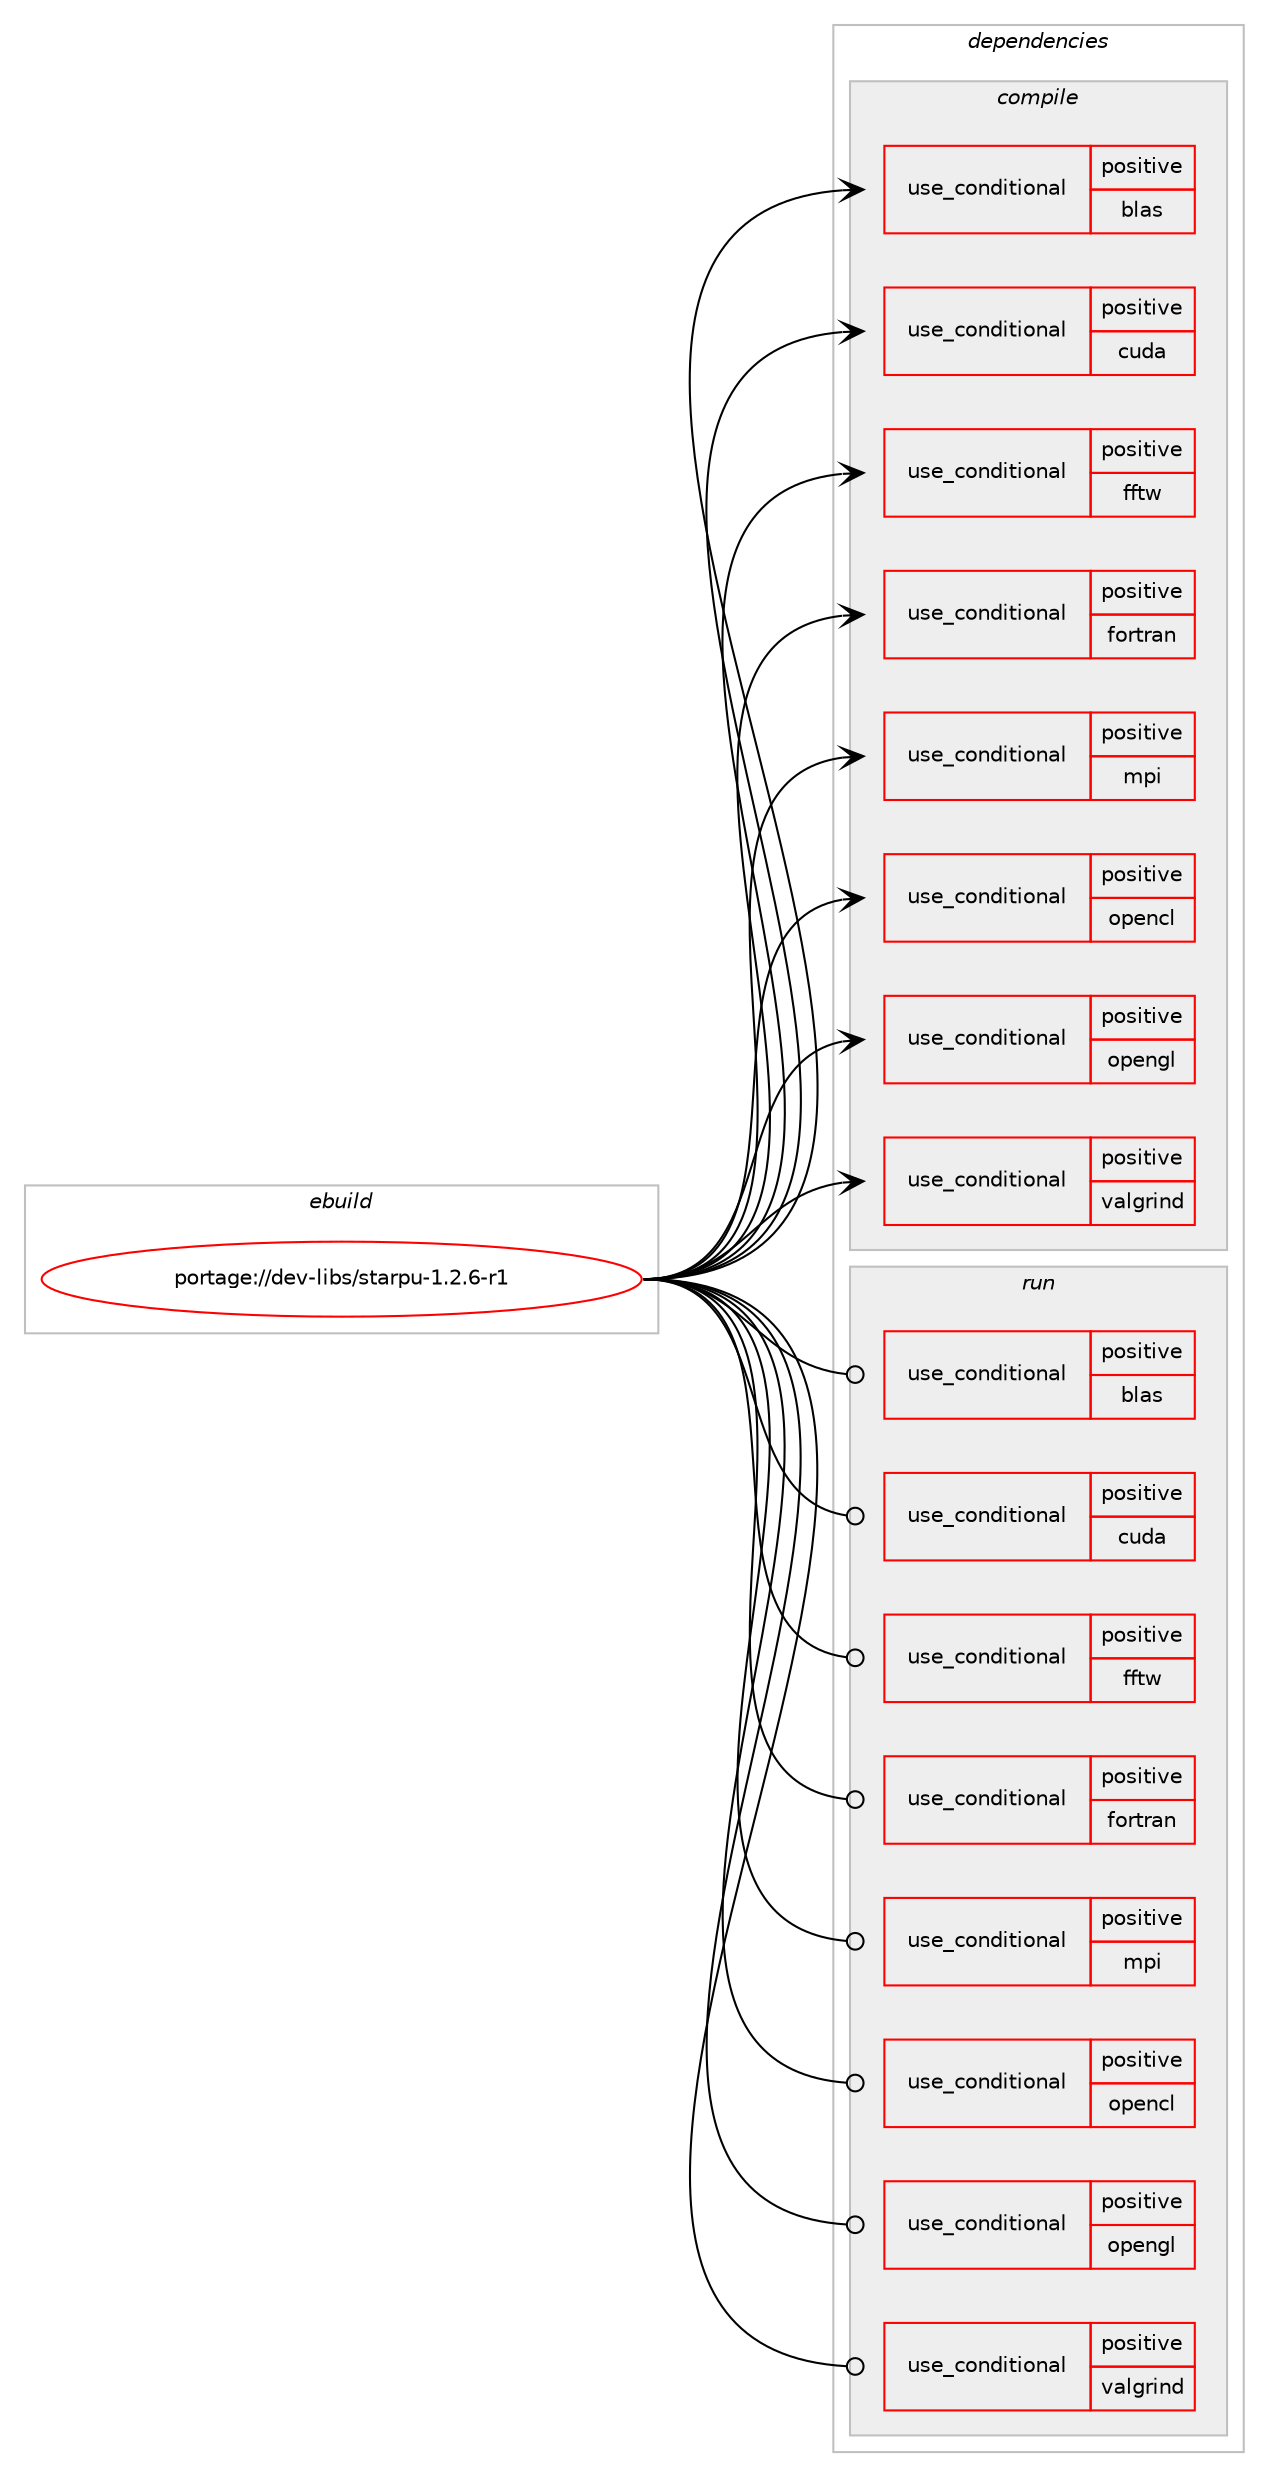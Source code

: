 digraph prolog {

# *************
# Graph options
# *************

newrank=true;
concentrate=true;
compound=true;
graph [rankdir=LR,fontname=Helvetica,fontsize=10,ranksep=1.5];#, ranksep=2.5, nodesep=0.2];
edge  [arrowhead=vee];
node  [fontname=Helvetica,fontsize=10];

# **********
# The ebuild
# **********

subgraph cluster_leftcol {
color=gray;
rank=same;
label=<<i>ebuild</i>>;
id [label="portage://dev-libs/starpu-1.2.6-r1", color=red, width=4, href="../dev-libs/starpu-1.2.6-r1.svg"];
}

# ****************
# The dependencies
# ****************

subgraph cluster_midcol {
color=gray;
label=<<i>dependencies</i>>;
subgraph cluster_compile {
fillcolor="#eeeeee";
style=filled;
label=<<i>compile</i>>;
subgraph cond27363 {
dependency57702 [label=<<TABLE BORDER="0" CELLBORDER="1" CELLSPACING="0" CELLPADDING="4"><TR><TD ROWSPAN="3" CELLPADDING="10">use_conditional</TD></TR><TR><TD>positive</TD></TR><TR><TD>blas</TD></TR></TABLE>>, shape=none, color=red];
# *** BEGIN UNKNOWN DEPENDENCY TYPE (TODO) ***
# dependency57702 -> package_dependency(portage://dev-libs/starpu-1.2.6-r1,install,no,virtual,blas,none,[,,],[],[])
# *** END UNKNOWN DEPENDENCY TYPE (TODO) ***

}
id:e -> dependency57702:w [weight=20,style="solid",arrowhead="vee"];
subgraph cond27364 {
dependency57703 [label=<<TABLE BORDER="0" CELLBORDER="1" CELLSPACING="0" CELLPADDING="4"><TR><TD ROWSPAN="3" CELLPADDING="10">use_conditional</TD></TR><TR><TD>positive</TD></TR><TR><TD>cuda</TD></TR></TABLE>>, shape=none, color=red];
# *** BEGIN UNKNOWN DEPENDENCY TYPE (TODO) ***
# dependency57703 -> package_dependency(portage://dev-libs/starpu-1.2.6-r1,install,no,dev-util,nvidia-cuda-toolkit,none,[,,],[],[])
# *** END UNKNOWN DEPENDENCY TYPE (TODO) ***

# *** BEGIN UNKNOWN DEPENDENCY TYPE (TODO) ***
# dependency57703 -> package_dependency(portage://dev-libs/starpu-1.2.6-r1,install,no,x11-drivers,nvidia-drivers,none,[,,],[],[])
# *** END UNKNOWN DEPENDENCY TYPE (TODO) ***

}
id:e -> dependency57703:w [weight=20,style="solid",arrowhead="vee"];
subgraph cond27365 {
dependency57704 [label=<<TABLE BORDER="0" CELLBORDER="1" CELLSPACING="0" CELLPADDING="4"><TR><TD ROWSPAN="3" CELLPADDING="10">use_conditional</TD></TR><TR><TD>positive</TD></TR><TR><TD>fftw</TD></TR></TABLE>>, shape=none, color=red];
# *** BEGIN UNKNOWN DEPENDENCY TYPE (TODO) ***
# dependency57704 -> package_dependency(portage://dev-libs/starpu-1.2.6-r1,install,no,sci-libs,fftw,none,[,,],[slot(3.0),equal],[])
# *** END UNKNOWN DEPENDENCY TYPE (TODO) ***

}
id:e -> dependency57704:w [weight=20,style="solid",arrowhead="vee"];
subgraph cond27366 {
dependency57705 [label=<<TABLE BORDER="0" CELLBORDER="1" CELLSPACING="0" CELLPADDING="4"><TR><TD ROWSPAN="3" CELLPADDING="10">use_conditional</TD></TR><TR><TD>positive</TD></TR><TR><TD>fortran</TD></TR></TABLE>>, shape=none, color=red];
# *** BEGIN UNKNOWN DEPENDENCY TYPE (TODO) ***
# dependency57705 -> package_dependency(portage://dev-libs/starpu-1.2.6-r1,install,no,virtual,fortran,none,[,,],[],[])
# *** END UNKNOWN DEPENDENCY TYPE (TODO) ***

}
id:e -> dependency57705:w [weight=20,style="solid",arrowhead="vee"];
subgraph cond27367 {
dependency57706 [label=<<TABLE BORDER="0" CELLBORDER="1" CELLSPACING="0" CELLPADDING="4"><TR><TD ROWSPAN="3" CELLPADDING="10">use_conditional</TD></TR><TR><TD>positive</TD></TR><TR><TD>mpi</TD></TR></TABLE>>, shape=none, color=red];
# *** BEGIN UNKNOWN DEPENDENCY TYPE (TODO) ***
# dependency57706 -> package_dependency(portage://dev-libs/starpu-1.2.6-r1,install,no,virtual,mpi,none,[,,],[],[])
# *** END UNKNOWN DEPENDENCY TYPE (TODO) ***

}
id:e -> dependency57706:w [weight=20,style="solid",arrowhead="vee"];
subgraph cond27368 {
dependency57707 [label=<<TABLE BORDER="0" CELLBORDER="1" CELLSPACING="0" CELLPADDING="4"><TR><TD ROWSPAN="3" CELLPADDING="10">use_conditional</TD></TR><TR><TD>positive</TD></TR><TR><TD>opencl</TD></TR></TABLE>>, shape=none, color=red];
# *** BEGIN UNKNOWN DEPENDENCY TYPE (TODO) ***
# dependency57707 -> package_dependency(portage://dev-libs/starpu-1.2.6-r1,install,no,virtual,opencl,none,[,,],[],[])
# *** END UNKNOWN DEPENDENCY TYPE (TODO) ***

}
id:e -> dependency57707:w [weight=20,style="solid",arrowhead="vee"];
subgraph cond27369 {
dependency57708 [label=<<TABLE BORDER="0" CELLBORDER="1" CELLSPACING="0" CELLPADDING="4"><TR><TD ROWSPAN="3" CELLPADDING="10">use_conditional</TD></TR><TR><TD>positive</TD></TR><TR><TD>opengl</TD></TR></TABLE>>, shape=none, color=red];
# *** BEGIN UNKNOWN DEPENDENCY TYPE (TODO) ***
# dependency57708 -> package_dependency(portage://dev-libs/starpu-1.2.6-r1,install,no,media-libs,freeglut,none,[,,],[slot(0),equal],[])
# *** END UNKNOWN DEPENDENCY TYPE (TODO) ***

}
id:e -> dependency57708:w [weight=20,style="solid",arrowhead="vee"];
subgraph cond27370 {
dependency57709 [label=<<TABLE BORDER="0" CELLBORDER="1" CELLSPACING="0" CELLPADDING="4"><TR><TD ROWSPAN="3" CELLPADDING="10">use_conditional</TD></TR><TR><TD>positive</TD></TR><TR><TD>valgrind</TD></TR></TABLE>>, shape=none, color=red];
# *** BEGIN UNKNOWN DEPENDENCY TYPE (TODO) ***
# dependency57709 -> package_dependency(portage://dev-libs/starpu-1.2.6-r1,install,no,dev-debug,valgrind,none,[,,],[],[])
# *** END UNKNOWN DEPENDENCY TYPE (TODO) ***

}
id:e -> dependency57709:w [weight=20,style="solid",arrowhead="vee"];
# *** BEGIN UNKNOWN DEPENDENCY TYPE (TODO) ***
# id -> package_dependency(portage://dev-libs/starpu-1.2.6-r1,install,no,sci-mathematics,glpk,none,[,,],[slot(0),equal],[])
# *** END UNKNOWN DEPENDENCY TYPE (TODO) ***

# *** BEGIN UNKNOWN DEPENDENCY TYPE (TODO) ***
# id -> package_dependency(portage://dev-libs/starpu-1.2.6-r1,install,no,sys-apps,hwloc,none,[,,],[slot(0),equal],[])
# *** END UNKNOWN DEPENDENCY TYPE (TODO) ***

}
subgraph cluster_compileandrun {
fillcolor="#eeeeee";
style=filled;
label=<<i>compile and run</i>>;
}
subgraph cluster_run {
fillcolor="#eeeeee";
style=filled;
label=<<i>run</i>>;
subgraph cond27371 {
dependency57710 [label=<<TABLE BORDER="0" CELLBORDER="1" CELLSPACING="0" CELLPADDING="4"><TR><TD ROWSPAN="3" CELLPADDING="10">use_conditional</TD></TR><TR><TD>positive</TD></TR><TR><TD>blas</TD></TR></TABLE>>, shape=none, color=red];
# *** BEGIN UNKNOWN DEPENDENCY TYPE (TODO) ***
# dependency57710 -> package_dependency(portage://dev-libs/starpu-1.2.6-r1,run,no,virtual,blas,none,[,,],[],[])
# *** END UNKNOWN DEPENDENCY TYPE (TODO) ***

}
id:e -> dependency57710:w [weight=20,style="solid",arrowhead="odot"];
subgraph cond27372 {
dependency57711 [label=<<TABLE BORDER="0" CELLBORDER="1" CELLSPACING="0" CELLPADDING="4"><TR><TD ROWSPAN="3" CELLPADDING="10">use_conditional</TD></TR><TR><TD>positive</TD></TR><TR><TD>cuda</TD></TR></TABLE>>, shape=none, color=red];
# *** BEGIN UNKNOWN DEPENDENCY TYPE (TODO) ***
# dependency57711 -> package_dependency(portage://dev-libs/starpu-1.2.6-r1,run,no,dev-util,nvidia-cuda-toolkit,none,[,,],[],[])
# *** END UNKNOWN DEPENDENCY TYPE (TODO) ***

# *** BEGIN UNKNOWN DEPENDENCY TYPE (TODO) ***
# dependency57711 -> package_dependency(portage://dev-libs/starpu-1.2.6-r1,run,no,x11-drivers,nvidia-drivers,none,[,,],[],[])
# *** END UNKNOWN DEPENDENCY TYPE (TODO) ***

}
id:e -> dependency57711:w [weight=20,style="solid",arrowhead="odot"];
subgraph cond27373 {
dependency57712 [label=<<TABLE BORDER="0" CELLBORDER="1" CELLSPACING="0" CELLPADDING="4"><TR><TD ROWSPAN="3" CELLPADDING="10">use_conditional</TD></TR><TR><TD>positive</TD></TR><TR><TD>fftw</TD></TR></TABLE>>, shape=none, color=red];
# *** BEGIN UNKNOWN DEPENDENCY TYPE (TODO) ***
# dependency57712 -> package_dependency(portage://dev-libs/starpu-1.2.6-r1,run,no,sci-libs,fftw,none,[,,],[slot(3.0),equal],[])
# *** END UNKNOWN DEPENDENCY TYPE (TODO) ***

}
id:e -> dependency57712:w [weight=20,style="solid",arrowhead="odot"];
subgraph cond27374 {
dependency57713 [label=<<TABLE BORDER="0" CELLBORDER="1" CELLSPACING="0" CELLPADDING="4"><TR><TD ROWSPAN="3" CELLPADDING="10">use_conditional</TD></TR><TR><TD>positive</TD></TR><TR><TD>fortran</TD></TR></TABLE>>, shape=none, color=red];
# *** BEGIN UNKNOWN DEPENDENCY TYPE (TODO) ***
# dependency57713 -> package_dependency(portage://dev-libs/starpu-1.2.6-r1,run,no,virtual,fortran,none,[,,],[],[])
# *** END UNKNOWN DEPENDENCY TYPE (TODO) ***

}
id:e -> dependency57713:w [weight=20,style="solid",arrowhead="odot"];
subgraph cond27375 {
dependency57714 [label=<<TABLE BORDER="0" CELLBORDER="1" CELLSPACING="0" CELLPADDING="4"><TR><TD ROWSPAN="3" CELLPADDING="10">use_conditional</TD></TR><TR><TD>positive</TD></TR><TR><TD>mpi</TD></TR></TABLE>>, shape=none, color=red];
# *** BEGIN UNKNOWN DEPENDENCY TYPE (TODO) ***
# dependency57714 -> package_dependency(portage://dev-libs/starpu-1.2.6-r1,run,no,virtual,mpi,none,[,,],[],[])
# *** END UNKNOWN DEPENDENCY TYPE (TODO) ***

}
id:e -> dependency57714:w [weight=20,style="solid",arrowhead="odot"];
subgraph cond27376 {
dependency57715 [label=<<TABLE BORDER="0" CELLBORDER="1" CELLSPACING="0" CELLPADDING="4"><TR><TD ROWSPAN="3" CELLPADDING="10">use_conditional</TD></TR><TR><TD>positive</TD></TR><TR><TD>opencl</TD></TR></TABLE>>, shape=none, color=red];
# *** BEGIN UNKNOWN DEPENDENCY TYPE (TODO) ***
# dependency57715 -> package_dependency(portage://dev-libs/starpu-1.2.6-r1,run,no,virtual,opencl,none,[,,],[],[])
# *** END UNKNOWN DEPENDENCY TYPE (TODO) ***

}
id:e -> dependency57715:w [weight=20,style="solid",arrowhead="odot"];
subgraph cond27377 {
dependency57716 [label=<<TABLE BORDER="0" CELLBORDER="1" CELLSPACING="0" CELLPADDING="4"><TR><TD ROWSPAN="3" CELLPADDING="10">use_conditional</TD></TR><TR><TD>positive</TD></TR><TR><TD>opengl</TD></TR></TABLE>>, shape=none, color=red];
# *** BEGIN UNKNOWN DEPENDENCY TYPE (TODO) ***
# dependency57716 -> package_dependency(portage://dev-libs/starpu-1.2.6-r1,run,no,media-libs,freeglut,none,[,,],[slot(0),equal],[])
# *** END UNKNOWN DEPENDENCY TYPE (TODO) ***

}
id:e -> dependency57716:w [weight=20,style="solid",arrowhead="odot"];
subgraph cond27378 {
dependency57717 [label=<<TABLE BORDER="0" CELLBORDER="1" CELLSPACING="0" CELLPADDING="4"><TR><TD ROWSPAN="3" CELLPADDING="10">use_conditional</TD></TR><TR><TD>positive</TD></TR><TR><TD>valgrind</TD></TR></TABLE>>, shape=none, color=red];
# *** BEGIN UNKNOWN DEPENDENCY TYPE (TODO) ***
# dependency57717 -> package_dependency(portage://dev-libs/starpu-1.2.6-r1,run,no,dev-debug,valgrind,none,[,,],[],[])
# *** END UNKNOWN DEPENDENCY TYPE (TODO) ***

}
id:e -> dependency57717:w [weight=20,style="solid",arrowhead="odot"];
# *** BEGIN UNKNOWN DEPENDENCY TYPE (TODO) ***
# id -> package_dependency(portage://dev-libs/starpu-1.2.6-r1,run,no,sci-mathematics,glpk,none,[,,],[slot(0),equal],[])
# *** END UNKNOWN DEPENDENCY TYPE (TODO) ***

# *** BEGIN UNKNOWN DEPENDENCY TYPE (TODO) ***
# id -> package_dependency(portage://dev-libs/starpu-1.2.6-r1,run,no,sys-apps,hwloc,none,[,,],[slot(0),equal],[])
# *** END UNKNOWN DEPENDENCY TYPE (TODO) ***

}
}

# **************
# The candidates
# **************

subgraph cluster_choices {
rank=same;
color=gray;
label=<<i>candidates</i>>;

}

}
